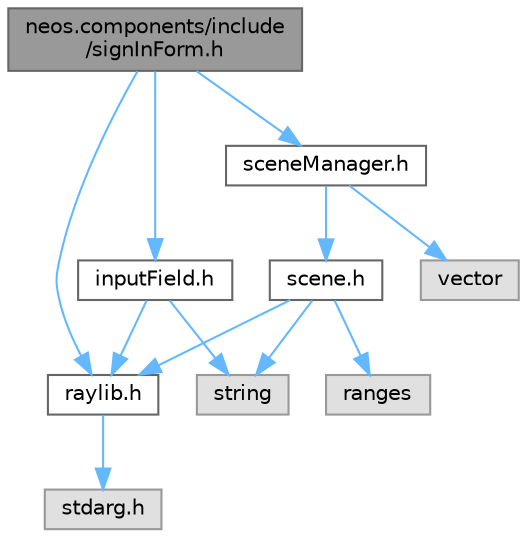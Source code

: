 digraph "neos.components/include/signInForm.h"
{
 // INTERACTIVE_SVG=YES
 // LATEX_PDF_SIZE
  bgcolor="transparent";
  edge [fontname=Helvetica,fontsize=10,labelfontname=Helvetica,labelfontsize=10];
  node [fontname=Helvetica,fontsize=10,shape=box,height=0.2,width=0.4];
  Node1 [label="neos.components/include\l/signInForm.h",height=0.2,width=0.4,color="gray40", fillcolor="grey60", style="filled", fontcolor="black",tooltip=" "];
  Node1 -> Node2 [color="steelblue1",style="solid"];
  Node2 [label="sceneManager.h",height=0.2,width=0.4,color="grey40", fillcolor="white", style="filled",URL="$scene_manager_8h.html",tooltip=" "];
  Node2 -> Node3 [color="steelblue1",style="solid"];
  Node3 [label="scene.h",height=0.2,width=0.4,color="grey40", fillcolor="white", style="filled",URL="$scene_8h.html",tooltip=" "];
  Node3 -> Node4 [color="steelblue1",style="solid"];
  Node4 [label="raylib.h",height=0.2,width=0.4,color="grey40", fillcolor="white", style="filled",URL="$raylib_8h.html",tooltip=" "];
  Node4 -> Node5 [color="steelblue1",style="solid"];
  Node5 [label="stdarg.h",height=0.2,width=0.4,color="grey60", fillcolor="#E0E0E0", style="filled",tooltip=" "];
  Node3 -> Node6 [color="steelblue1",style="solid"];
  Node6 [label="string",height=0.2,width=0.4,color="grey60", fillcolor="#E0E0E0", style="filled",tooltip=" "];
  Node3 -> Node7 [color="steelblue1",style="solid"];
  Node7 [label="ranges",height=0.2,width=0.4,color="grey60", fillcolor="#E0E0E0", style="filled",tooltip=" "];
  Node2 -> Node8 [color="steelblue1",style="solid"];
  Node8 [label="vector",height=0.2,width=0.4,color="grey60", fillcolor="#E0E0E0", style="filled",tooltip=" "];
  Node1 -> Node9 [color="steelblue1",style="solid"];
  Node9 [label="inputField.h",height=0.2,width=0.4,color="grey40", fillcolor="white", style="filled",URL="$input_field_8h.html",tooltip=" "];
  Node9 -> Node4 [color="steelblue1",style="solid"];
  Node9 -> Node6 [color="steelblue1",style="solid"];
  Node1 -> Node4 [color="steelblue1",style="solid"];
}
